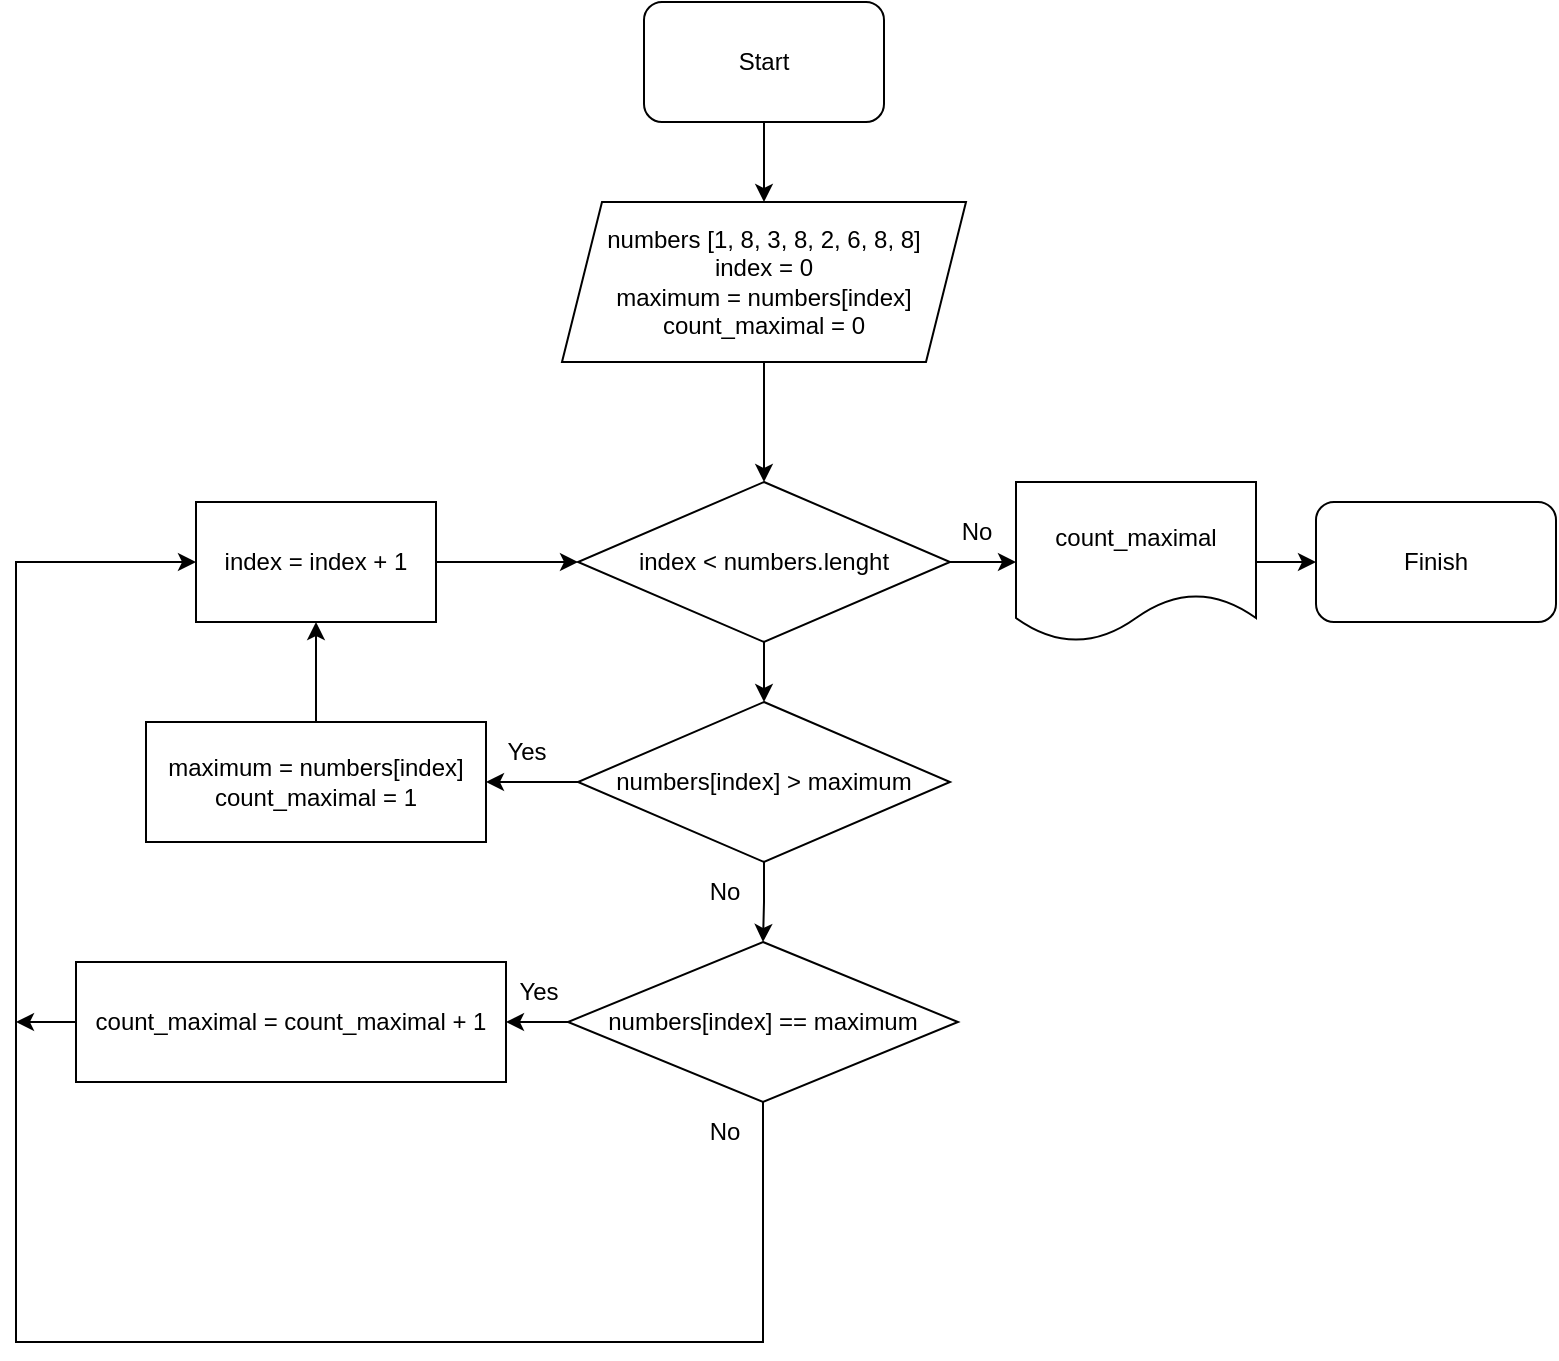 <mxfile version="21.3.2" type="github">
  <diagram name="Страница 1" id="1EkjVdphEnnY5ff58mdb">
    <mxGraphModel dx="1434" dy="764" grid="1" gridSize="10" guides="1" tooltips="1" connect="1" arrows="1" fold="1" page="1" pageScale="1" pageWidth="827" pageHeight="1169" math="0" shadow="0">
      <root>
        <mxCell id="0" />
        <mxCell id="1" parent="0" />
        <mxCell id="sipX7vHX_C01fGWG3bS1-4" value="" style="edgeStyle=orthogonalEdgeStyle;rounded=0;orthogonalLoop=1;jettySize=auto;html=1;" edge="1" parent="1" source="sipX7vHX_C01fGWG3bS1-1" target="sipX7vHX_C01fGWG3bS1-3">
          <mxGeometry relative="1" as="geometry" />
        </mxCell>
        <mxCell id="sipX7vHX_C01fGWG3bS1-1" value="Start" style="rounded=1;whiteSpace=wrap;html=1;" vertex="1" parent="1">
          <mxGeometry x="354" width="120" height="60" as="geometry" />
        </mxCell>
        <mxCell id="sipX7vHX_C01fGWG3bS1-6" value="" style="edgeStyle=orthogonalEdgeStyle;rounded=0;orthogonalLoop=1;jettySize=auto;html=1;" edge="1" parent="1" source="sipX7vHX_C01fGWG3bS1-3" target="sipX7vHX_C01fGWG3bS1-5">
          <mxGeometry relative="1" as="geometry" />
        </mxCell>
        <mxCell id="sipX7vHX_C01fGWG3bS1-3" value="numbers [1, 8, 3, 8, 2, 6, 8, 8]&lt;br&gt;index = 0&lt;br&gt;maximum = numbers[index]&lt;br&gt;count_maximal = 0&lt;br&gt;" style="shape=parallelogram;perimeter=parallelogramPerimeter;whiteSpace=wrap;html=1;fixedSize=1;" vertex="1" parent="1">
          <mxGeometry x="313" y="100" width="202" height="80" as="geometry" />
        </mxCell>
        <mxCell id="sipX7vHX_C01fGWG3bS1-10" value="" style="edgeStyle=orthogonalEdgeStyle;rounded=0;orthogonalLoop=1;jettySize=auto;html=1;" edge="1" parent="1" source="sipX7vHX_C01fGWG3bS1-5" target="sipX7vHX_C01fGWG3bS1-9">
          <mxGeometry relative="1" as="geometry" />
        </mxCell>
        <mxCell id="sipX7vHX_C01fGWG3bS1-17" value="" style="edgeStyle=orthogonalEdgeStyle;rounded=0;orthogonalLoop=1;jettySize=auto;html=1;" edge="1" parent="1" source="sipX7vHX_C01fGWG3bS1-5" target="sipX7vHX_C01fGWG3bS1-16">
          <mxGeometry relative="1" as="geometry" />
        </mxCell>
        <mxCell id="sipX7vHX_C01fGWG3bS1-5" value="index &amp;lt; numbers.lenght" style="rhombus;whiteSpace=wrap;html=1;" vertex="1" parent="1">
          <mxGeometry x="321" y="240" width="186" height="80" as="geometry" />
        </mxCell>
        <mxCell id="sipX7vHX_C01fGWG3bS1-12" value="" style="edgeStyle=orthogonalEdgeStyle;rounded=0;orthogonalLoop=1;jettySize=auto;html=1;" edge="1" parent="1" source="sipX7vHX_C01fGWG3bS1-9" target="sipX7vHX_C01fGWG3bS1-11">
          <mxGeometry relative="1" as="geometry" />
        </mxCell>
        <mxCell id="sipX7vHX_C01fGWG3bS1-9" value="count_maximal" style="shape=document;whiteSpace=wrap;html=1;boundedLbl=1;" vertex="1" parent="1">
          <mxGeometry x="540" y="240" width="120" height="80" as="geometry" />
        </mxCell>
        <mxCell id="sipX7vHX_C01fGWG3bS1-11" value="Finish" style="rounded=1;whiteSpace=wrap;html=1;" vertex="1" parent="1">
          <mxGeometry x="690" y="250" width="120" height="60" as="geometry" />
        </mxCell>
        <mxCell id="sipX7vHX_C01fGWG3bS1-13" value="No" style="text;html=1;align=center;verticalAlign=middle;resizable=0;points=[];autosize=1;strokeColor=none;fillColor=none;" vertex="1" parent="1">
          <mxGeometry x="500" y="250" width="40" height="30" as="geometry" />
        </mxCell>
        <mxCell id="sipX7vHX_C01fGWG3bS1-19" value="" style="edgeStyle=orthogonalEdgeStyle;rounded=0;orthogonalLoop=1;jettySize=auto;html=1;" edge="1" parent="1" source="sipX7vHX_C01fGWG3bS1-16" target="sipX7vHX_C01fGWG3bS1-18">
          <mxGeometry relative="1" as="geometry" />
        </mxCell>
        <mxCell id="sipX7vHX_C01fGWG3bS1-27" value="" style="edgeStyle=orthogonalEdgeStyle;rounded=0;orthogonalLoop=1;jettySize=auto;html=1;" edge="1" parent="1" source="sipX7vHX_C01fGWG3bS1-16" target="sipX7vHX_C01fGWG3bS1-26">
          <mxGeometry relative="1" as="geometry" />
        </mxCell>
        <mxCell id="sipX7vHX_C01fGWG3bS1-16" value="numbers[index] &amp;gt; maximum" style="rhombus;whiteSpace=wrap;html=1;" vertex="1" parent="1">
          <mxGeometry x="321" y="350" width="186" height="80" as="geometry" />
        </mxCell>
        <mxCell id="sipX7vHX_C01fGWG3bS1-21" value="" style="edgeStyle=orthogonalEdgeStyle;rounded=0;orthogonalLoop=1;jettySize=auto;html=1;" edge="1" parent="1" source="sipX7vHX_C01fGWG3bS1-18" target="sipX7vHX_C01fGWG3bS1-20">
          <mxGeometry relative="1" as="geometry" />
        </mxCell>
        <mxCell id="sipX7vHX_C01fGWG3bS1-18" value="maximum = numbers[index]&lt;br&gt;count_maximal = 1" style="whiteSpace=wrap;html=1;" vertex="1" parent="1">
          <mxGeometry x="105" y="360" width="170" height="60" as="geometry" />
        </mxCell>
        <mxCell id="sipX7vHX_C01fGWG3bS1-22" value="" style="edgeStyle=orthogonalEdgeStyle;rounded=0;orthogonalLoop=1;jettySize=auto;html=1;" edge="1" parent="1" source="sipX7vHX_C01fGWG3bS1-20" target="sipX7vHX_C01fGWG3bS1-5">
          <mxGeometry relative="1" as="geometry" />
        </mxCell>
        <mxCell id="sipX7vHX_C01fGWG3bS1-20" value="index = index + 1" style="whiteSpace=wrap;html=1;" vertex="1" parent="1">
          <mxGeometry x="130" y="250" width="120" height="60" as="geometry" />
        </mxCell>
        <mxCell id="sipX7vHX_C01fGWG3bS1-23" value="Yes" style="text;html=1;align=center;verticalAlign=middle;resizable=0;points=[];autosize=1;strokeColor=none;fillColor=none;" vertex="1" parent="1">
          <mxGeometry x="275" y="360" width="40" height="30" as="geometry" />
        </mxCell>
        <mxCell id="sipX7vHX_C01fGWG3bS1-32" value="" style="edgeStyle=orthogonalEdgeStyle;rounded=0;orthogonalLoop=1;jettySize=auto;html=1;entryX=0;entryY=0.5;entryDx=0;entryDy=0;exitX=0.5;exitY=1;exitDx=0;exitDy=0;" edge="1" parent="1" source="sipX7vHX_C01fGWG3bS1-26" target="sipX7vHX_C01fGWG3bS1-20">
          <mxGeometry relative="1" as="geometry">
            <mxPoint x="414" y="590" as="targetPoint" />
            <Array as="points">
              <mxPoint x="414" y="670" />
              <mxPoint x="40" y="670" />
              <mxPoint x="40" y="280" />
            </Array>
          </mxGeometry>
        </mxCell>
        <mxCell id="sipX7vHX_C01fGWG3bS1-35" value="" style="edgeStyle=orthogonalEdgeStyle;rounded=0;orthogonalLoop=1;jettySize=auto;html=1;" edge="1" parent="1" source="sipX7vHX_C01fGWG3bS1-26" target="sipX7vHX_C01fGWG3bS1-34">
          <mxGeometry relative="1" as="geometry" />
        </mxCell>
        <mxCell id="sipX7vHX_C01fGWG3bS1-26" value="numbers[index] == maximum" style="rhombus;whiteSpace=wrap;html=1;" vertex="1" parent="1">
          <mxGeometry x="316" y="470" width="195" height="80" as="geometry" />
        </mxCell>
        <mxCell id="sipX7vHX_C01fGWG3bS1-30" value="No" style="text;html=1;align=center;verticalAlign=middle;resizable=0;points=[];autosize=1;strokeColor=none;fillColor=none;" vertex="1" parent="1">
          <mxGeometry x="374" y="430" width="40" height="30" as="geometry" />
        </mxCell>
        <mxCell id="sipX7vHX_C01fGWG3bS1-33" value="No" style="text;html=1;align=center;verticalAlign=middle;resizable=0;points=[];autosize=1;strokeColor=none;fillColor=none;" vertex="1" parent="1">
          <mxGeometry x="374" y="550" width="40" height="30" as="geometry" />
        </mxCell>
        <mxCell id="sipX7vHX_C01fGWG3bS1-37" style="edgeStyle=orthogonalEdgeStyle;rounded=0;orthogonalLoop=1;jettySize=auto;html=1;exitX=0;exitY=0.5;exitDx=0;exitDy=0;" edge="1" parent="1" source="sipX7vHX_C01fGWG3bS1-34">
          <mxGeometry relative="1" as="geometry">
            <mxPoint x="40" y="510" as="targetPoint" />
          </mxGeometry>
        </mxCell>
        <mxCell id="sipX7vHX_C01fGWG3bS1-34" value="count_maximal = count_maximal + 1" style="whiteSpace=wrap;html=1;" vertex="1" parent="1">
          <mxGeometry x="70" y="480" width="215" height="60" as="geometry" />
        </mxCell>
        <mxCell id="sipX7vHX_C01fGWG3bS1-36" value="Yes" style="text;html=1;align=center;verticalAlign=middle;resizable=0;points=[];autosize=1;strokeColor=none;fillColor=none;" vertex="1" parent="1">
          <mxGeometry x="281" y="480" width="40" height="30" as="geometry" />
        </mxCell>
      </root>
    </mxGraphModel>
  </diagram>
</mxfile>
